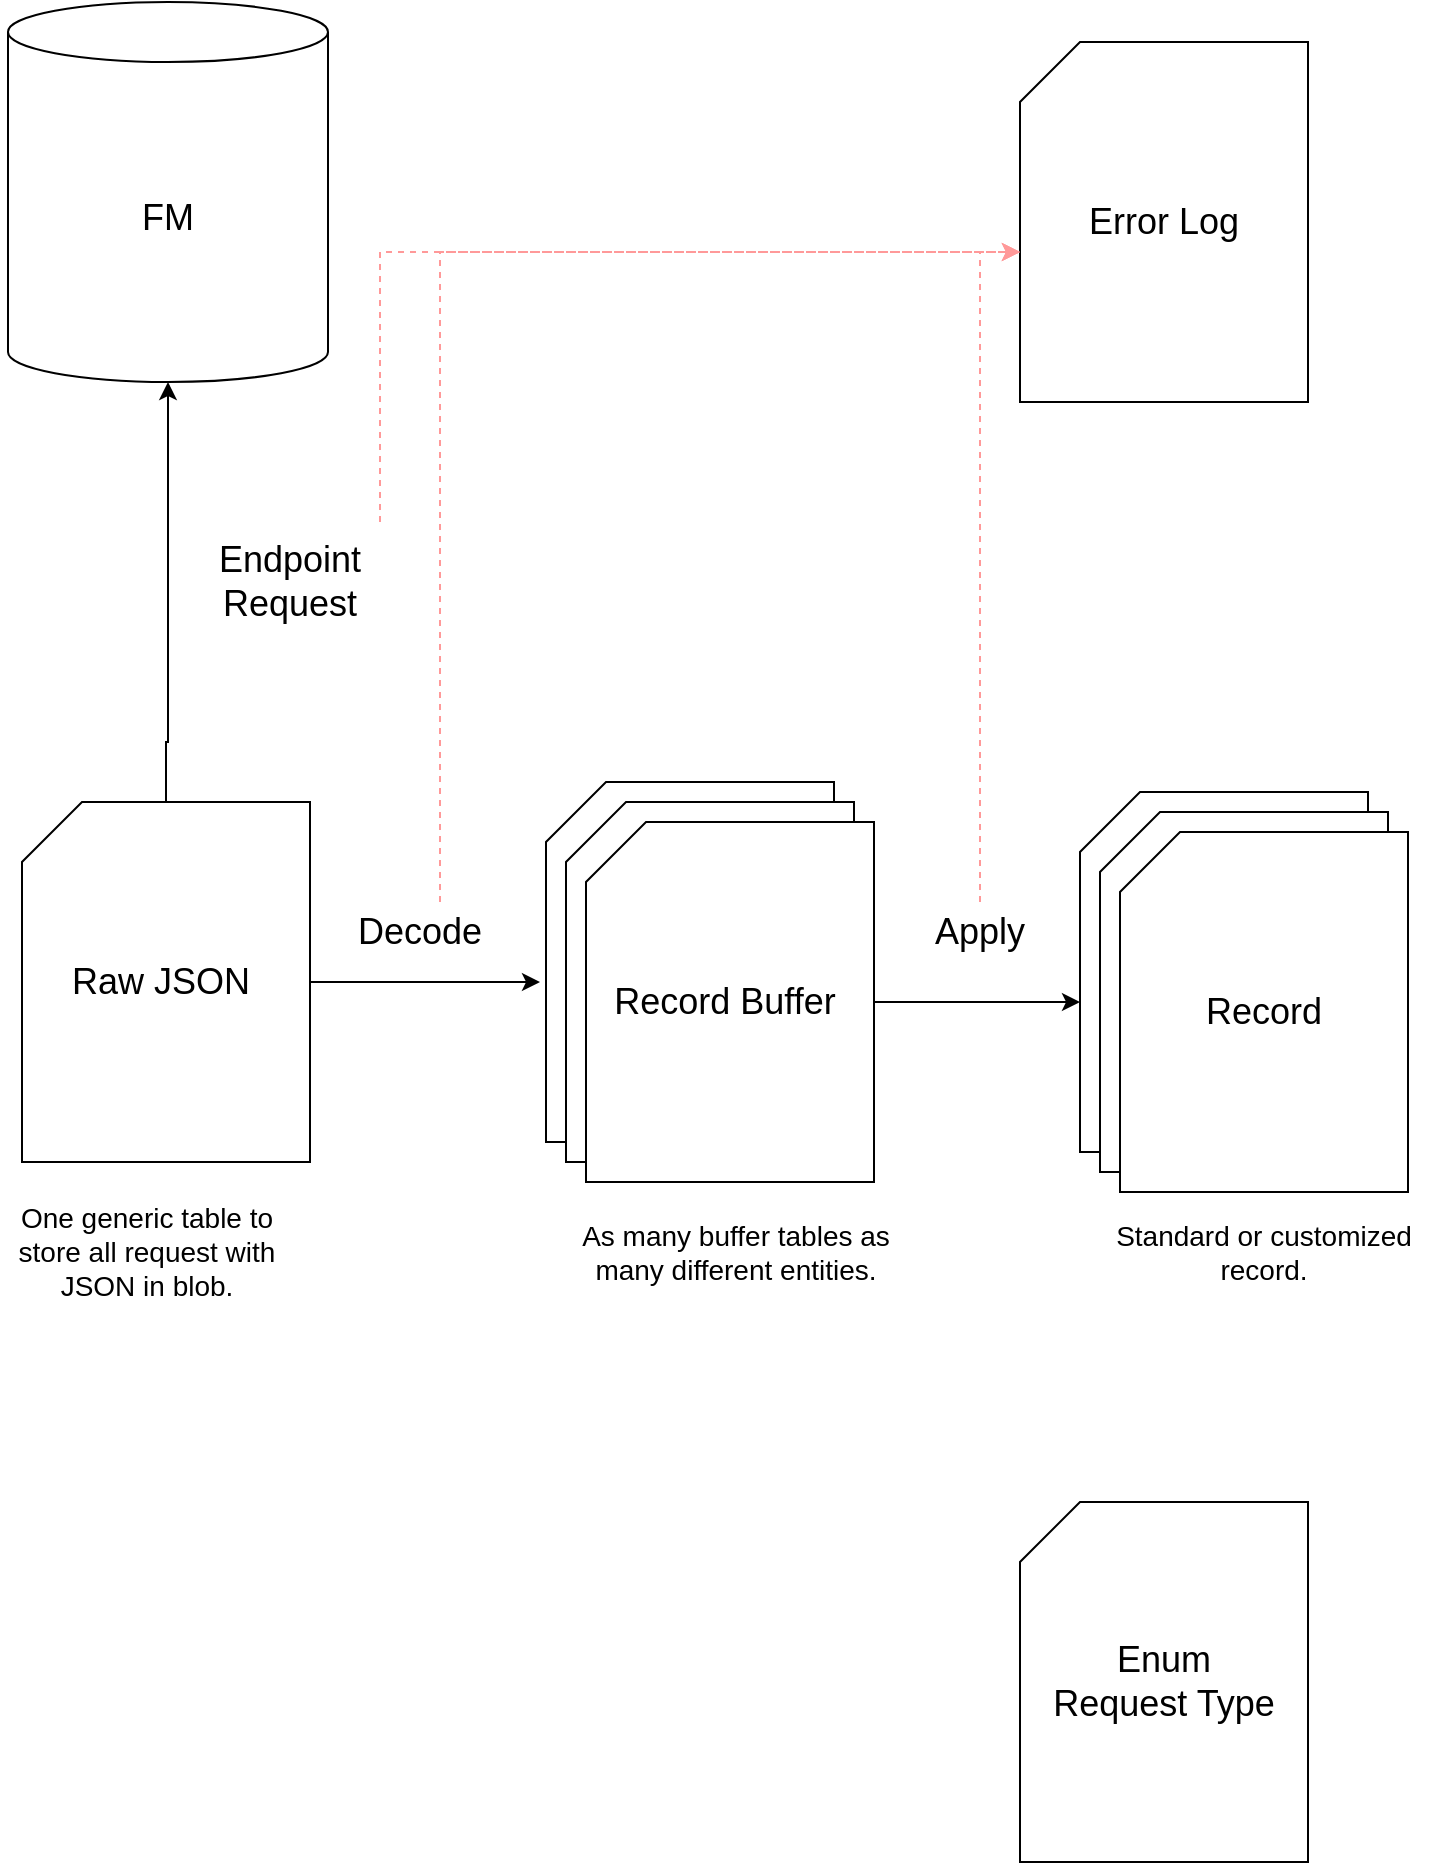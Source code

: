 <mxfile version="21.6.8" type="github">
  <diagram name="Page-1" id="I8Q2k8WWFIILOwd1yBgv">
    <mxGraphModel dx="2019" dy="1124" grid="1" gridSize="10" guides="1" tooltips="1" connect="1" arrows="1" fold="1" page="1" pageScale="1" pageWidth="850" pageHeight="1100" math="0" shadow="0">
      <root>
        <mxCell id="0" />
        <mxCell id="1" parent="0" />
        <mxCell id="iXAZGwJfo8L6IywnV1ya-2" value="&lt;font style=&quot;font-size: 18px;&quot;&gt;FM&lt;/font&gt;" style="shape=cylinder3;whiteSpace=wrap;html=1;boundedLbl=1;backgroundOutline=1;size=15;" vertex="1" parent="1">
          <mxGeometry x="74" y="50" width="160" height="190" as="geometry" />
        </mxCell>
        <mxCell id="iXAZGwJfo8L6IywnV1ya-29" style="edgeStyle=orthogonalEdgeStyle;rounded=0;orthogonalLoop=1;jettySize=auto;html=1;exitX=1;exitY=0.5;exitDx=0;exitDy=0;exitPerimeter=0;" edge="1" parent="1" source="iXAZGwJfo8L6IywnV1ya-4">
          <mxGeometry relative="1" as="geometry">
            <mxPoint x="340" y="540" as="targetPoint" />
          </mxGeometry>
        </mxCell>
        <mxCell id="iXAZGwJfo8L6IywnV1ya-40" value="" style="edgeStyle=orthogonalEdgeStyle;rounded=0;orthogonalLoop=1;jettySize=auto;html=1;entryX=0.5;entryY=1;entryDx=0;entryDy=0;entryPerimeter=0;exitX=0.5;exitY=0;exitDx=0;exitDy=0;exitPerimeter=0;" edge="1" parent="1" source="iXAZGwJfo8L6IywnV1ya-4" target="iXAZGwJfo8L6IywnV1ya-2">
          <mxGeometry relative="1" as="geometry">
            <mxPoint x="172" y="320" as="targetPoint" />
            <Array as="points">
              <mxPoint x="153" y="420" />
              <mxPoint x="154" y="420" />
            </Array>
          </mxGeometry>
        </mxCell>
        <mxCell id="iXAZGwJfo8L6IywnV1ya-4" value="&lt;font style=&quot;font-size: 18px;&quot;&gt;Raw JSON&amp;nbsp;&lt;/font&gt;" style="shape=card;whiteSpace=wrap;html=1;" vertex="1" parent="1">
          <mxGeometry x="81" y="450" width="144" height="180" as="geometry" />
        </mxCell>
        <mxCell id="iXAZGwJfo8L6IywnV1ya-7" value="&lt;font style=&quot;font-size: 18px;&quot;&gt;Entity Buffer&amp;nbsp;&lt;/font&gt;" style="shape=card;whiteSpace=wrap;html=1;" vertex="1" parent="1">
          <mxGeometry x="343" y="440" width="144" height="180" as="geometry" />
        </mxCell>
        <mxCell id="iXAZGwJfo8L6IywnV1ya-11" value="&lt;font style=&quot;font-size: 18px;&quot;&gt;Entity Buffer&amp;nbsp;&lt;/font&gt;" style="shape=card;whiteSpace=wrap;html=1;" vertex="1" parent="1">
          <mxGeometry x="353" y="450" width="144" height="180" as="geometry" />
        </mxCell>
        <mxCell id="iXAZGwJfo8L6IywnV1ya-31" style="edgeStyle=orthogonalEdgeStyle;rounded=0;orthogonalLoop=1;jettySize=auto;html=1;exitX=1;exitY=0.5;exitDx=0;exitDy=0;exitPerimeter=0;entryX=0;entryY=0;entryDx=0;entryDy=105;entryPerimeter=0;" edge="1" parent="1" source="iXAZGwJfo8L6IywnV1ya-12" target="iXAZGwJfo8L6IywnV1ya-13">
          <mxGeometry relative="1" as="geometry" />
        </mxCell>
        <mxCell id="iXAZGwJfo8L6IywnV1ya-12" value="&lt;font style=&quot;font-size: 18px;&quot;&gt;Record Buffer&amp;nbsp;&lt;/font&gt;" style="shape=card;whiteSpace=wrap;html=1;" vertex="1" parent="1">
          <mxGeometry x="363" y="460" width="144" height="180" as="geometry" />
        </mxCell>
        <mxCell id="iXAZGwJfo8L6IywnV1ya-13" value="&lt;span style=&quot;font-size: 18px;&quot;&gt;Record&lt;/span&gt;" style="shape=card;whiteSpace=wrap;html=1;" vertex="1" parent="1">
          <mxGeometry x="610" y="445" width="144" height="180" as="geometry" />
        </mxCell>
        <mxCell id="iXAZGwJfo8L6IywnV1ya-14" value="&lt;span style=&quot;font-size: 18px;&quot;&gt;Record&lt;/span&gt;" style="shape=card;whiteSpace=wrap;html=1;" vertex="1" parent="1">
          <mxGeometry x="620" y="455" width="144" height="180" as="geometry" />
        </mxCell>
        <mxCell id="iXAZGwJfo8L6IywnV1ya-15" value="&lt;span style=&quot;font-size: 18px;&quot;&gt;Record&lt;/span&gt;" style="shape=card;whiteSpace=wrap;html=1;" vertex="1" parent="1">
          <mxGeometry x="630" y="465" width="144" height="180" as="geometry" />
        </mxCell>
        <mxCell id="iXAZGwJfo8L6IywnV1ya-30" value="&lt;span style=&quot;font-size: 18px;&quot;&gt;Error Log&lt;/span&gt;" style="shape=card;whiteSpace=wrap;html=1;" vertex="1" parent="1">
          <mxGeometry x="580" y="70" width="144" height="180" as="geometry" />
        </mxCell>
        <mxCell id="iXAZGwJfo8L6IywnV1ya-51" style="edgeStyle=orthogonalEdgeStyle;rounded=0;orthogonalLoop=1;jettySize=auto;html=1;entryX=0;entryY=0;entryDx=0;entryDy=105;entryPerimeter=0;dashed=1;fillColor=#ffe6cc;strokeColor=#FF9999;" edge="1" parent="1" source="iXAZGwJfo8L6IywnV1ya-33" target="iXAZGwJfo8L6IywnV1ya-30">
          <mxGeometry relative="1" as="geometry">
            <Array as="points">
              <mxPoint x="290" y="175" />
            </Array>
          </mxGeometry>
        </mxCell>
        <mxCell id="iXAZGwJfo8L6IywnV1ya-33" value="&lt;font style=&quot;font-size: 18px;&quot;&gt;Decode&lt;/font&gt;" style="text;html=1;strokeColor=none;fillColor=none;align=center;verticalAlign=middle;whiteSpace=wrap;rounded=0;" vertex="1" parent="1">
          <mxGeometry x="250" y="500" width="60" height="30" as="geometry" />
        </mxCell>
        <mxCell id="iXAZGwJfo8L6IywnV1ya-34" style="edgeStyle=orthogonalEdgeStyle;rounded=0;orthogonalLoop=1;jettySize=auto;html=1;exitX=0.5;exitY=1;exitDx=0;exitDy=0;" edge="1" parent="1" source="iXAZGwJfo8L6IywnV1ya-33" target="iXAZGwJfo8L6IywnV1ya-33">
          <mxGeometry relative="1" as="geometry" />
        </mxCell>
        <mxCell id="iXAZGwJfo8L6IywnV1ya-53" style="edgeStyle=orthogonalEdgeStyle;rounded=0;orthogonalLoop=1;jettySize=auto;html=1;entryX=0;entryY=0;entryDx=0;entryDy=105;entryPerimeter=0;dashed=1;strokeColor=#FF9999;" edge="1" parent="1" source="iXAZGwJfo8L6IywnV1ya-36" target="iXAZGwJfo8L6IywnV1ya-30">
          <mxGeometry relative="1" as="geometry">
            <Array as="points">
              <mxPoint x="260" y="175" />
            </Array>
          </mxGeometry>
        </mxCell>
        <mxCell id="iXAZGwJfo8L6IywnV1ya-36" value="&lt;font style=&quot;font-size: 18px;&quot;&gt;Endpoint Request&lt;/font&gt;" style="text;html=1;strokeColor=none;fillColor=none;align=center;verticalAlign=middle;whiteSpace=wrap;rounded=0;" vertex="1" parent="1">
          <mxGeometry x="160" y="310" width="110" height="60" as="geometry" />
        </mxCell>
        <mxCell id="iXAZGwJfo8L6IywnV1ya-52" style="edgeStyle=orthogonalEdgeStyle;rounded=0;orthogonalLoop=1;jettySize=auto;html=1;entryX=0;entryY=0;entryDx=0;entryDy=105;entryPerimeter=0;dashed=1;fillColor=#ffe6cc;strokeColor=#FF9999;" edge="1" parent="1" source="iXAZGwJfo8L6IywnV1ya-50" target="iXAZGwJfo8L6IywnV1ya-30">
          <mxGeometry relative="1" as="geometry">
            <Array as="points">
              <mxPoint x="560" y="175" />
            </Array>
          </mxGeometry>
        </mxCell>
        <mxCell id="iXAZGwJfo8L6IywnV1ya-50" value="&lt;font style=&quot;font-size: 18px;&quot;&gt;Apply&lt;/font&gt;" style="text;html=1;strokeColor=none;fillColor=none;align=center;verticalAlign=middle;whiteSpace=wrap;rounded=0;" vertex="1" parent="1">
          <mxGeometry x="530" y="500" width="60" height="30" as="geometry" />
        </mxCell>
        <mxCell id="iXAZGwJfo8L6IywnV1ya-55" value="&lt;font style=&quot;font-size: 14px;&quot;&gt;One generic table to store all request with JSON in blob.&lt;/font&gt;" style="text;html=1;strokeColor=none;fillColor=none;align=center;verticalAlign=middle;whiteSpace=wrap;rounded=0;" vertex="1" parent="1">
          <mxGeometry x="70" y="660" width="147" height="30" as="geometry" />
        </mxCell>
        <mxCell id="iXAZGwJfo8L6IywnV1ya-57" value="&lt;font style=&quot;font-size: 14px;&quot;&gt;As many buffer tables as many different entities.&lt;/font&gt;" style="text;html=1;strokeColor=none;fillColor=none;align=center;verticalAlign=middle;whiteSpace=wrap;rounded=0;" vertex="1" parent="1">
          <mxGeometry x="353" y="660" width="170" height="30" as="geometry" />
        </mxCell>
        <mxCell id="iXAZGwJfo8L6IywnV1ya-58" value="&lt;font style=&quot;font-size: 14px;&quot;&gt;Standard or customized record.&lt;/font&gt;" style="text;html=1;strokeColor=none;fillColor=none;align=center;verticalAlign=middle;whiteSpace=wrap;rounded=0;" vertex="1" parent="1">
          <mxGeometry x="617" y="660" width="170" height="30" as="geometry" />
        </mxCell>
        <mxCell id="iXAZGwJfo8L6IywnV1ya-59" value="&lt;span style=&quot;font-size: 18px;&quot;&gt;Enum&lt;br&gt;Request Type&lt;br&gt;&lt;/span&gt;" style="shape=card;whiteSpace=wrap;html=1;" vertex="1" parent="1">
          <mxGeometry x="580" y="800" width="144" height="180" as="geometry" />
        </mxCell>
      </root>
    </mxGraphModel>
  </diagram>
</mxfile>
